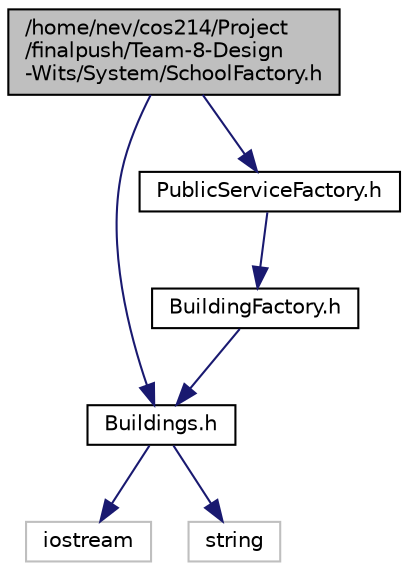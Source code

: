 digraph "/home/nev/cos214/Project/finalpush/Team-8-Design-Wits/System/SchoolFactory.h"
{
 // LATEX_PDF_SIZE
  edge [fontname="Helvetica",fontsize="10",labelfontname="Helvetica",labelfontsize="10"];
  node [fontname="Helvetica",fontsize="10",shape=record];
  Node1 [label="/home/nev/cos214/Project\l/finalpush/Team-8-Design\l-Wits/System/SchoolFactory.h",height=0.2,width=0.4,color="black", fillcolor="grey75", style="filled", fontcolor="black",tooltip="Defines the SchoolFactory class interface."];
  Node1 -> Node2 [color="midnightblue",fontsize="10",style="solid"];
  Node2 [label="Buildings.h",height=0.2,width=0.4,color="black", fillcolor="white", style="filled",URL="$Buildings_8h.html",tooltip="Header file containing the Buildings abstract base class definition."];
  Node2 -> Node3 [color="midnightblue",fontsize="10",style="solid"];
  Node3 [label="iostream",height=0.2,width=0.4,color="grey75", fillcolor="white", style="filled",tooltip=" "];
  Node2 -> Node4 [color="midnightblue",fontsize="10",style="solid"];
  Node4 [label="string",height=0.2,width=0.4,color="grey75", fillcolor="white", style="filled",tooltip=" "];
  Node1 -> Node5 [color="midnightblue",fontsize="10",style="solid"];
  Node5 [label="PublicServiceFactory.h",height=0.2,width=0.4,color="black", fillcolor="white", style="filled",URL="$PublicServiceFactory_8h_source.html",tooltip=" "];
  Node5 -> Node6 [color="midnightblue",fontsize="10",style="solid"];
  Node6 [label="BuildingFactory.h",height=0.2,width=0.4,color="black", fillcolor="white", style="filled",URL="$BuildingFactory_8h.html",tooltip="Defines the BuildingFactory class interface."];
  Node6 -> Node2 [color="midnightblue",fontsize="10",style="solid"];
}
